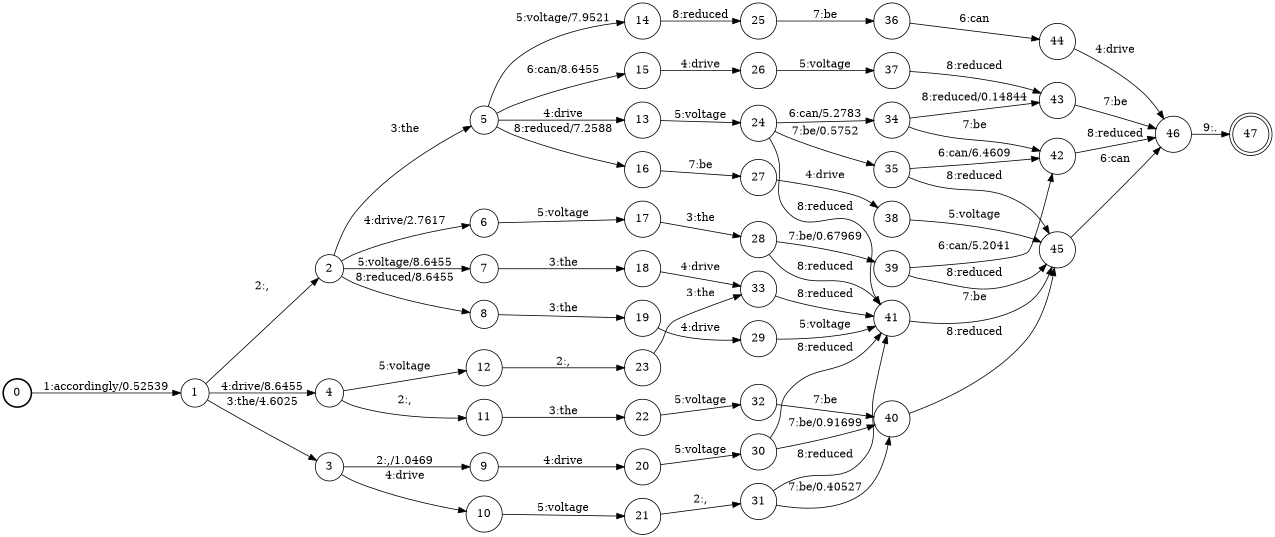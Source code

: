 digraph FST {
rankdir = LR;
size = "8.5,11";
label = "";
center = 1;
orientation = Portrait;
ranksep = "0.4";
nodesep = "0.25";
0 [label = "0", shape = circle, style = bold, fontsize = 14]
	0 -> 1 [label = "1:accordingly/0.52539", fontsize = 14];
1 [label = "1", shape = circle, style = solid, fontsize = 14]
	1 -> 2 [label = "2:,", fontsize = 14];
	1 -> 3 [label = "3:the/4.6025", fontsize = 14];
	1 -> 4 [label = "4:drive/8.6455", fontsize = 14];
2 [label = "2", shape = circle, style = solid, fontsize = 14]
	2 -> 5 [label = "3:the", fontsize = 14];
	2 -> 6 [label = "4:drive/2.7617", fontsize = 14];
	2 -> 7 [label = "5:voltage/8.6455", fontsize = 14];
	2 -> 8 [label = "8:reduced/8.6455", fontsize = 14];
3 [label = "3", shape = circle, style = solid, fontsize = 14]
	3 -> 9 [label = "2:,/1.0469", fontsize = 14];
	3 -> 10 [label = "4:drive", fontsize = 14];
4 [label = "4", shape = circle, style = solid, fontsize = 14]
	4 -> 11 [label = "2:,", fontsize = 14];
	4 -> 12 [label = "5:voltage", fontsize = 14];
5 [label = "5", shape = circle, style = solid, fontsize = 14]
	5 -> 13 [label = "4:drive", fontsize = 14];
	5 -> 14 [label = "5:voltage/7.9521", fontsize = 14];
	5 -> 15 [label = "6:can/8.6455", fontsize = 14];
	5 -> 16 [label = "8:reduced/7.2588", fontsize = 14];
6 [label = "6", shape = circle, style = solid, fontsize = 14]
	6 -> 17 [label = "5:voltage", fontsize = 14];
7 [label = "7", shape = circle, style = solid, fontsize = 14]
	7 -> 18 [label = "3:the", fontsize = 14];
8 [label = "8", shape = circle, style = solid, fontsize = 14]
	8 -> 19 [label = "3:the", fontsize = 14];
9 [label = "9", shape = circle, style = solid, fontsize = 14]
	9 -> 20 [label = "4:drive", fontsize = 14];
10 [label = "10", shape = circle, style = solid, fontsize = 14]
	10 -> 21 [label = "5:voltage", fontsize = 14];
11 [label = "11", shape = circle, style = solid, fontsize = 14]
	11 -> 22 [label = "3:the", fontsize = 14];
12 [label = "12", shape = circle, style = solid, fontsize = 14]
	12 -> 23 [label = "2:,", fontsize = 14];
13 [label = "13", shape = circle, style = solid, fontsize = 14]
	13 -> 24 [label = "5:voltage", fontsize = 14];
14 [label = "14", shape = circle, style = solid, fontsize = 14]
	14 -> 25 [label = "8:reduced", fontsize = 14];
15 [label = "15", shape = circle, style = solid, fontsize = 14]
	15 -> 26 [label = "4:drive", fontsize = 14];
16 [label = "16", shape = circle, style = solid, fontsize = 14]
	16 -> 27 [label = "7:be", fontsize = 14];
17 [label = "17", shape = circle, style = solid, fontsize = 14]
	17 -> 28 [label = "3:the", fontsize = 14];
18 [label = "18", shape = circle, style = solid, fontsize = 14]
	18 -> 33 [label = "4:drive", fontsize = 14];
19 [label = "19", shape = circle, style = solid, fontsize = 14]
	19 -> 29 [label = "4:drive", fontsize = 14];
20 [label = "20", shape = circle, style = solid, fontsize = 14]
	20 -> 30 [label = "5:voltage", fontsize = 14];
21 [label = "21", shape = circle, style = solid, fontsize = 14]
	21 -> 31 [label = "2:,", fontsize = 14];
22 [label = "22", shape = circle, style = solid, fontsize = 14]
	22 -> 32 [label = "5:voltage", fontsize = 14];
23 [label = "23", shape = circle, style = solid, fontsize = 14]
	23 -> 33 [label = "3:the", fontsize = 14];
24 [label = "24", shape = circle, style = solid, fontsize = 14]
	24 -> 34 [label = "6:can/5.2783", fontsize = 14];
	24 -> 35 [label = "7:be/0.5752", fontsize = 14];
	24 -> 41 [label = "8:reduced", fontsize = 14];
25 [label = "25", shape = circle, style = solid, fontsize = 14]
	25 -> 36 [label = "7:be", fontsize = 14];
26 [label = "26", shape = circle, style = solid, fontsize = 14]
	26 -> 37 [label = "5:voltage", fontsize = 14];
27 [label = "27", shape = circle, style = solid, fontsize = 14]
	27 -> 38 [label = "4:drive", fontsize = 14];
28 [label = "28", shape = circle, style = solid, fontsize = 14]
	28 -> 39 [label = "7:be/0.67969", fontsize = 14];
	28 -> 41 [label = "8:reduced", fontsize = 14];
29 [label = "29", shape = circle, style = solid, fontsize = 14]
	29 -> 41 [label = "5:voltage", fontsize = 14];
30 [label = "30", shape = circle, style = solid, fontsize = 14]
	30 -> 40 [label = "7:be/0.91699", fontsize = 14];
	30 -> 41 [label = "8:reduced", fontsize = 14];
31 [label = "31", shape = circle, style = solid, fontsize = 14]
	31 -> 40 [label = "7:be/0.40527", fontsize = 14];
	31 -> 41 [label = "8:reduced", fontsize = 14];
32 [label = "32", shape = circle, style = solid, fontsize = 14]
	32 -> 40 [label = "7:be", fontsize = 14];
33 [label = "33", shape = circle, style = solid, fontsize = 14]
	33 -> 41 [label = "8:reduced", fontsize = 14];
34 [label = "34", shape = circle, style = solid, fontsize = 14]
	34 -> 42 [label = "7:be", fontsize = 14];
	34 -> 43 [label = "8:reduced/0.14844", fontsize = 14];
35 [label = "35", shape = circle, style = solid, fontsize = 14]
	35 -> 42 [label = "6:can/6.4609", fontsize = 14];
	35 -> 45 [label = "8:reduced", fontsize = 14];
36 [label = "36", shape = circle, style = solid, fontsize = 14]
	36 -> 44 [label = "6:can", fontsize = 14];
37 [label = "37", shape = circle, style = solid, fontsize = 14]
	37 -> 43 [label = "8:reduced", fontsize = 14];
38 [label = "38", shape = circle, style = solid, fontsize = 14]
	38 -> 45 [label = "5:voltage", fontsize = 14];
39 [label = "39", shape = circle, style = solid, fontsize = 14]
	39 -> 42 [label = "6:can/5.2041", fontsize = 14];
	39 -> 45 [label = "8:reduced", fontsize = 14];
40 [label = "40", shape = circle, style = solid, fontsize = 14]
	40 -> 45 [label = "8:reduced", fontsize = 14];
41 [label = "41", shape = circle, style = solid, fontsize = 14]
	41 -> 45 [label = "7:be", fontsize = 14];
42 [label = "42", shape = circle, style = solid, fontsize = 14]
	42 -> 46 [label = "8:reduced", fontsize = 14];
43 [label = "43", shape = circle, style = solid, fontsize = 14]
	43 -> 46 [label = "7:be", fontsize = 14];
44 [label = "44", shape = circle, style = solid, fontsize = 14]
	44 -> 46 [label = "4:drive", fontsize = 14];
45 [label = "45", shape = circle, style = solid, fontsize = 14]
	45 -> 46 [label = "6:can", fontsize = 14];
46 [label = "46", shape = circle, style = solid, fontsize = 14]
	46 -> 47 [label = "9:.", fontsize = 14];
47 [label = "47", shape = doublecircle, style = solid, fontsize = 14]
}
